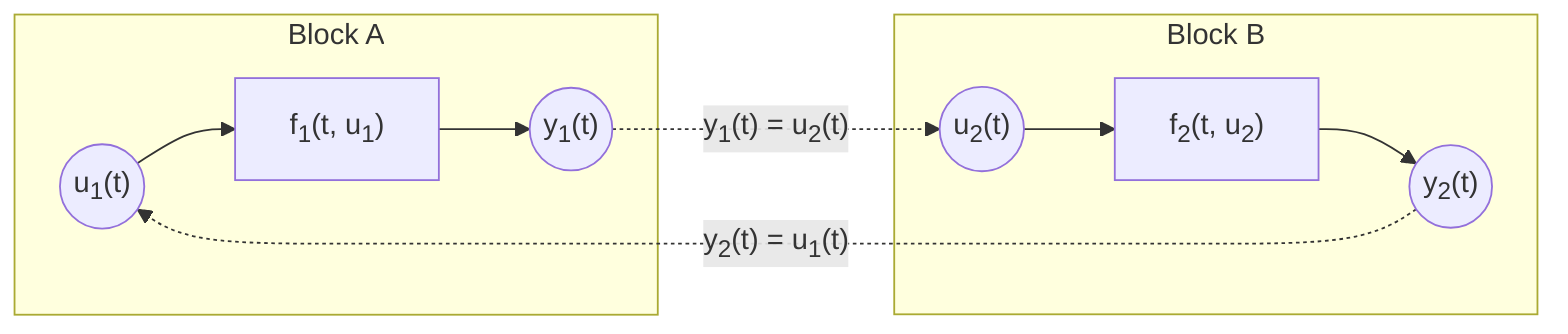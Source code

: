 flowchart LR

    subgraph "Block A"
        direction LR
        U1(("u<sub>1</sub>(t)")) --> F1["f<sub>1</sub>(t, u<sub>1</sub>)"] --> Y1(("y<sub>1</sub>(t)"))
    end

    subgraph "Block B"
        direction LR
        U2(("u<sub>2</sub>(t)")) --> F2["f<sub>2</sub>(t, u<sub>2</sub>)"] --> Y2(("y<sub>2</sub>(t)"))
    end

    Y1 -."y<sub>1</sub>(t) = u<sub>2</sub>(t)".-> U2
    Y2 -."y<sub>2</sub>(t) = u<sub>1</sub>(t)".-> U1